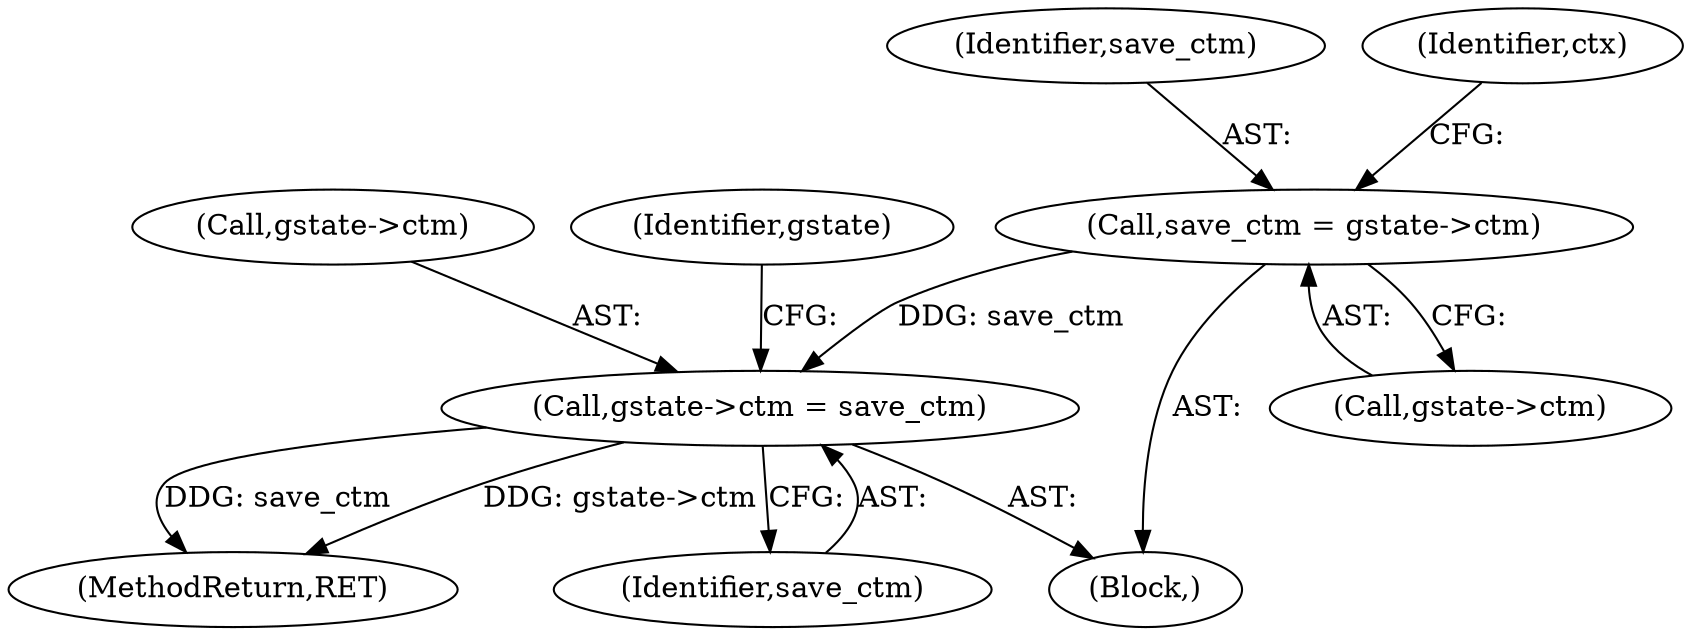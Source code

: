 digraph "0_ghostscript_4dcc6affe04368461310a21238f7e1871a752a05@pointer" {
"1000153" [label="(Call,save_ctm = gstate->ctm)"];
"1000292" [label="(Call,gstate->ctm = save_ctm)"];
"1000153" [label="(Call,save_ctm = gstate->ctm)"];
"1000299" [label="(MethodReturn,RET)"];
"1000154" [label="(Identifier,save_ctm)"];
"1000293" [label="(Call,gstate->ctm)"];
"1000155" [label="(Call,gstate->ctm)"];
"1000292" [label="(Call,gstate->ctm = save_ctm)"];
"1000298" [label="(Identifier,gstate)"];
"1000106" [label="(Block,)"];
"1000296" [label="(Identifier,save_ctm)"];
"1000159" [label="(Identifier,ctx)"];
"1000153" -> "1000106"  [label="AST: "];
"1000153" -> "1000155"  [label="CFG: "];
"1000154" -> "1000153"  [label="AST: "];
"1000155" -> "1000153"  [label="AST: "];
"1000159" -> "1000153"  [label="CFG: "];
"1000153" -> "1000292"  [label="DDG: save_ctm"];
"1000292" -> "1000106"  [label="AST: "];
"1000292" -> "1000296"  [label="CFG: "];
"1000293" -> "1000292"  [label="AST: "];
"1000296" -> "1000292"  [label="AST: "];
"1000298" -> "1000292"  [label="CFG: "];
"1000292" -> "1000299"  [label="DDG: gstate->ctm"];
"1000292" -> "1000299"  [label="DDG: save_ctm"];
}
